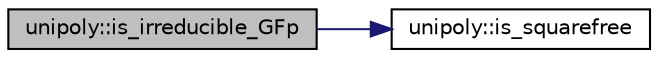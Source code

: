 digraph "unipoly::is_irreducible_GFp"
{
  edge [fontname="Helvetica",fontsize="10",labelfontname="Helvetica",labelfontsize="10"];
  node [fontname="Helvetica",fontsize="10",shape=record];
  rankdir="LR";
  Node1054 [label="unipoly::is_irreducible_GFp",height=0.2,width=0.4,color="black", fillcolor="grey75", style="filled", fontcolor="black"];
  Node1054 -> Node1055 [color="midnightblue",fontsize="10",style="solid",fontname="Helvetica"];
  Node1055 [label="unipoly::is_squarefree",height=0.2,width=0.4,color="black", fillcolor="white", style="filled",URL="$d1/d89/classunipoly.html#ac7b4a759fa68858043e1ad2b91e060db"];
}
